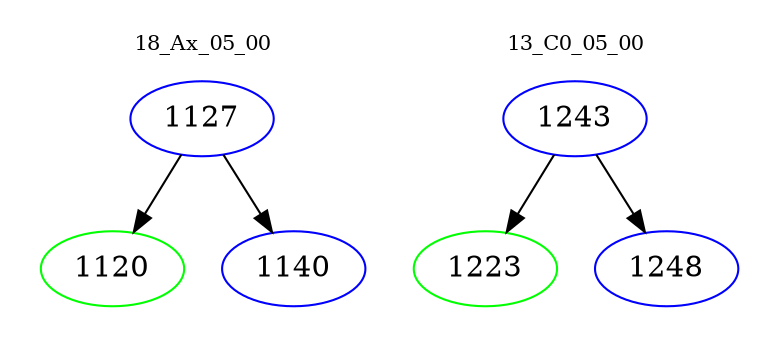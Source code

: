 digraph{
subgraph cluster_0 {
color = white
label = "18_Ax_05_00";
fontsize=10;
T0_1127 [label="1127", color="blue"]
T0_1127 -> T0_1120 [color="black"]
T0_1120 [label="1120", color="green"]
T0_1127 -> T0_1140 [color="black"]
T0_1140 [label="1140", color="blue"]
}
subgraph cluster_1 {
color = white
label = "13_C0_05_00";
fontsize=10;
T1_1243 [label="1243", color="blue"]
T1_1243 -> T1_1223 [color="black"]
T1_1223 [label="1223", color="green"]
T1_1243 -> T1_1248 [color="black"]
T1_1248 [label="1248", color="blue"]
}
}
